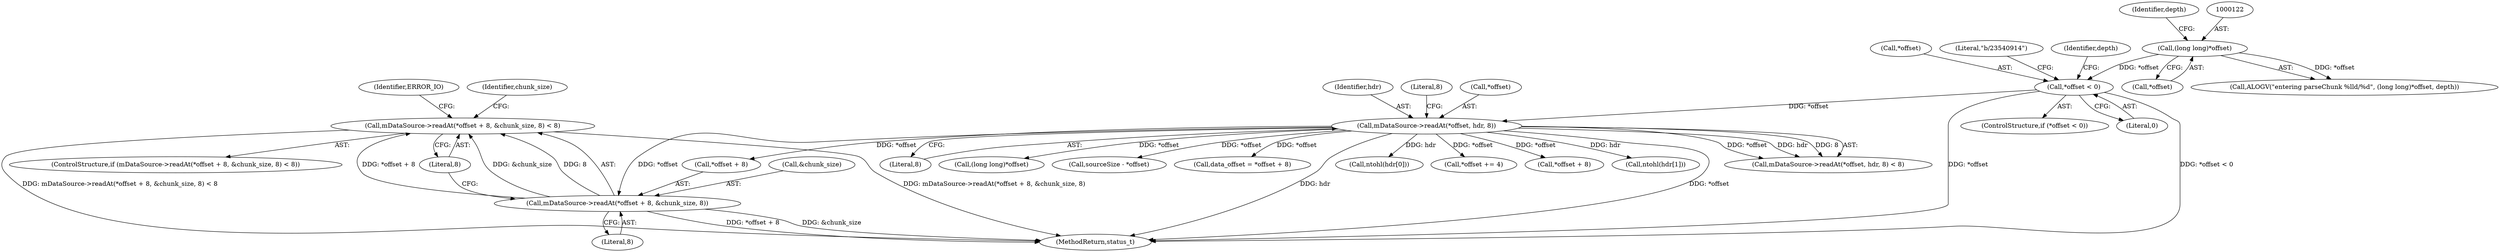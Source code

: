 digraph "0_Android_8a3a2f6ea7defe1a81bb32b3c9f3537f84749b9d@API" {
"1000184" [label="(Call,mDataSource->readAt(*offset + 8, &chunk_size, 8) < 8)"];
"1000185" [label="(Call,mDataSource->readAt(*offset + 8, &chunk_size, 8))"];
"1000148" [label="(Call,mDataSource->readAt(*offset, hdr, 8))"];
"1000127" [label="(Call,*offset < 0)"];
"1000121" [label="(Call,(long long)*offset)"];
"1000151" [label="(Identifier,hdr)"];
"1000186" [label="(Call,*offset + 8)"];
"1000184" [label="(Call,mDataSource->readAt(*offset + 8, &chunk_size, 8) < 8)"];
"1000128" [label="(Call,*offset)"];
"1000119" [label="(Call,ALOGV(\"entering parseChunk %lld/%d\", (long long)*offset, depth))"];
"1000160" [label="(Call,ntohl(hdr[0]))"];
"1000133" [label="(Literal,\"b/23540914\")"];
"1000121" [label="(Call,(long long)*offset)"];
"1000183" [label="(ControlStructure,if (mDataSource->readAt(*offset + 8, &chunk_size, 8) < 8))"];
"1000244" [label="(Call,*offset += 4)"];
"1000153" [label="(Literal,8)"];
"1000190" [label="(Call,&chunk_size)"];
"1000130" [label="(Literal,0)"];
"1000174" [label="(Call,*offset + 8)"];
"1000193" [label="(Literal,8)"];
"1003923" [label="(MethodReturn,status_t)"];
"1000185" [label="(Call,mDataSource->readAt(*offset + 8, &chunk_size, 8))"];
"1000125" [label="(Identifier,depth)"];
"1000167" [label="(Call,ntohl(hdr[1]))"];
"1000198" [label="(Identifier,chunk_size)"];
"1000147" [label="(Call,mDataSource->readAt(*offset, hdr, 8) < 8)"];
"1000138" [label="(Identifier,depth)"];
"1000192" [label="(Literal,8)"];
"1000152" [label="(Literal,8)"];
"1000265" [label="(Call,(long long)*offset)"];
"1000126" [label="(ControlStructure,if (*offset < 0))"];
"1000123" [label="(Call,*offset)"];
"1000196" [label="(Identifier,ERROR_IO)"];
"1000149" [label="(Call,*offset)"];
"1000232" [label="(Call,sourceSize - *offset)"];
"1000127" [label="(Call,*offset < 0)"];
"1000148" [label="(Call,mDataSource->readAt(*offset, hdr, 8))"];
"1000172" [label="(Call,data_offset = *offset + 8)"];
"1000184" -> "1000183"  [label="AST: "];
"1000184" -> "1000193"  [label="CFG: "];
"1000185" -> "1000184"  [label="AST: "];
"1000193" -> "1000184"  [label="AST: "];
"1000196" -> "1000184"  [label="CFG: "];
"1000198" -> "1000184"  [label="CFG: "];
"1000184" -> "1003923"  [label="DDG: mDataSource->readAt(*offset + 8, &chunk_size, 8)"];
"1000184" -> "1003923"  [label="DDG: mDataSource->readAt(*offset + 8, &chunk_size, 8) < 8"];
"1000185" -> "1000184"  [label="DDG: *offset + 8"];
"1000185" -> "1000184"  [label="DDG: &chunk_size"];
"1000185" -> "1000184"  [label="DDG: 8"];
"1000185" -> "1000192"  [label="CFG: "];
"1000186" -> "1000185"  [label="AST: "];
"1000190" -> "1000185"  [label="AST: "];
"1000192" -> "1000185"  [label="AST: "];
"1000193" -> "1000185"  [label="CFG: "];
"1000185" -> "1003923"  [label="DDG: *offset + 8"];
"1000185" -> "1003923"  [label="DDG: &chunk_size"];
"1000148" -> "1000185"  [label="DDG: *offset"];
"1000148" -> "1000147"  [label="AST: "];
"1000148" -> "1000152"  [label="CFG: "];
"1000149" -> "1000148"  [label="AST: "];
"1000151" -> "1000148"  [label="AST: "];
"1000152" -> "1000148"  [label="AST: "];
"1000153" -> "1000148"  [label="CFG: "];
"1000148" -> "1003923"  [label="DDG: hdr"];
"1000148" -> "1003923"  [label="DDG: *offset"];
"1000148" -> "1000147"  [label="DDG: *offset"];
"1000148" -> "1000147"  [label="DDG: hdr"];
"1000148" -> "1000147"  [label="DDG: 8"];
"1000127" -> "1000148"  [label="DDG: *offset"];
"1000148" -> "1000160"  [label="DDG: hdr"];
"1000148" -> "1000167"  [label="DDG: hdr"];
"1000148" -> "1000172"  [label="DDG: *offset"];
"1000148" -> "1000174"  [label="DDG: *offset"];
"1000148" -> "1000186"  [label="DDG: *offset"];
"1000148" -> "1000232"  [label="DDG: *offset"];
"1000148" -> "1000244"  [label="DDG: *offset"];
"1000148" -> "1000265"  [label="DDG: *offset"];
"1000127" -> "1000126"  [label="AST: "];
"1000127" -> "1000130"  [label="CFG: "];
"1000128" -> "1000127"  [label="AST: "];
"1000130" -> "1000127"  [label="AST: "];
"1000133" -> "1000127"  [label="CFG: "];
"1000138" -> "1000127"  [label="CFG: "];
"1000127" -> "1003923"  [label="DDG: *offset < 0"];
"1000127" -> "1003923"  [label="DDG: *offset"];
"1000121" -> "1000127"  [label="DDG: *offset"];
"1000121" -> "1000119"  [label="AST: "];
"1000121" -> "1000123"  [label="CFG: "];
"1000122" -> "1000121"  [label="AST: "];
"1000123" -> "1000121"  [label="AST: "];
"1000125" -> "1000121"  [label="CFG: "];
"1000121" -> "1000119"  [label="DDG: *offset"];
}
